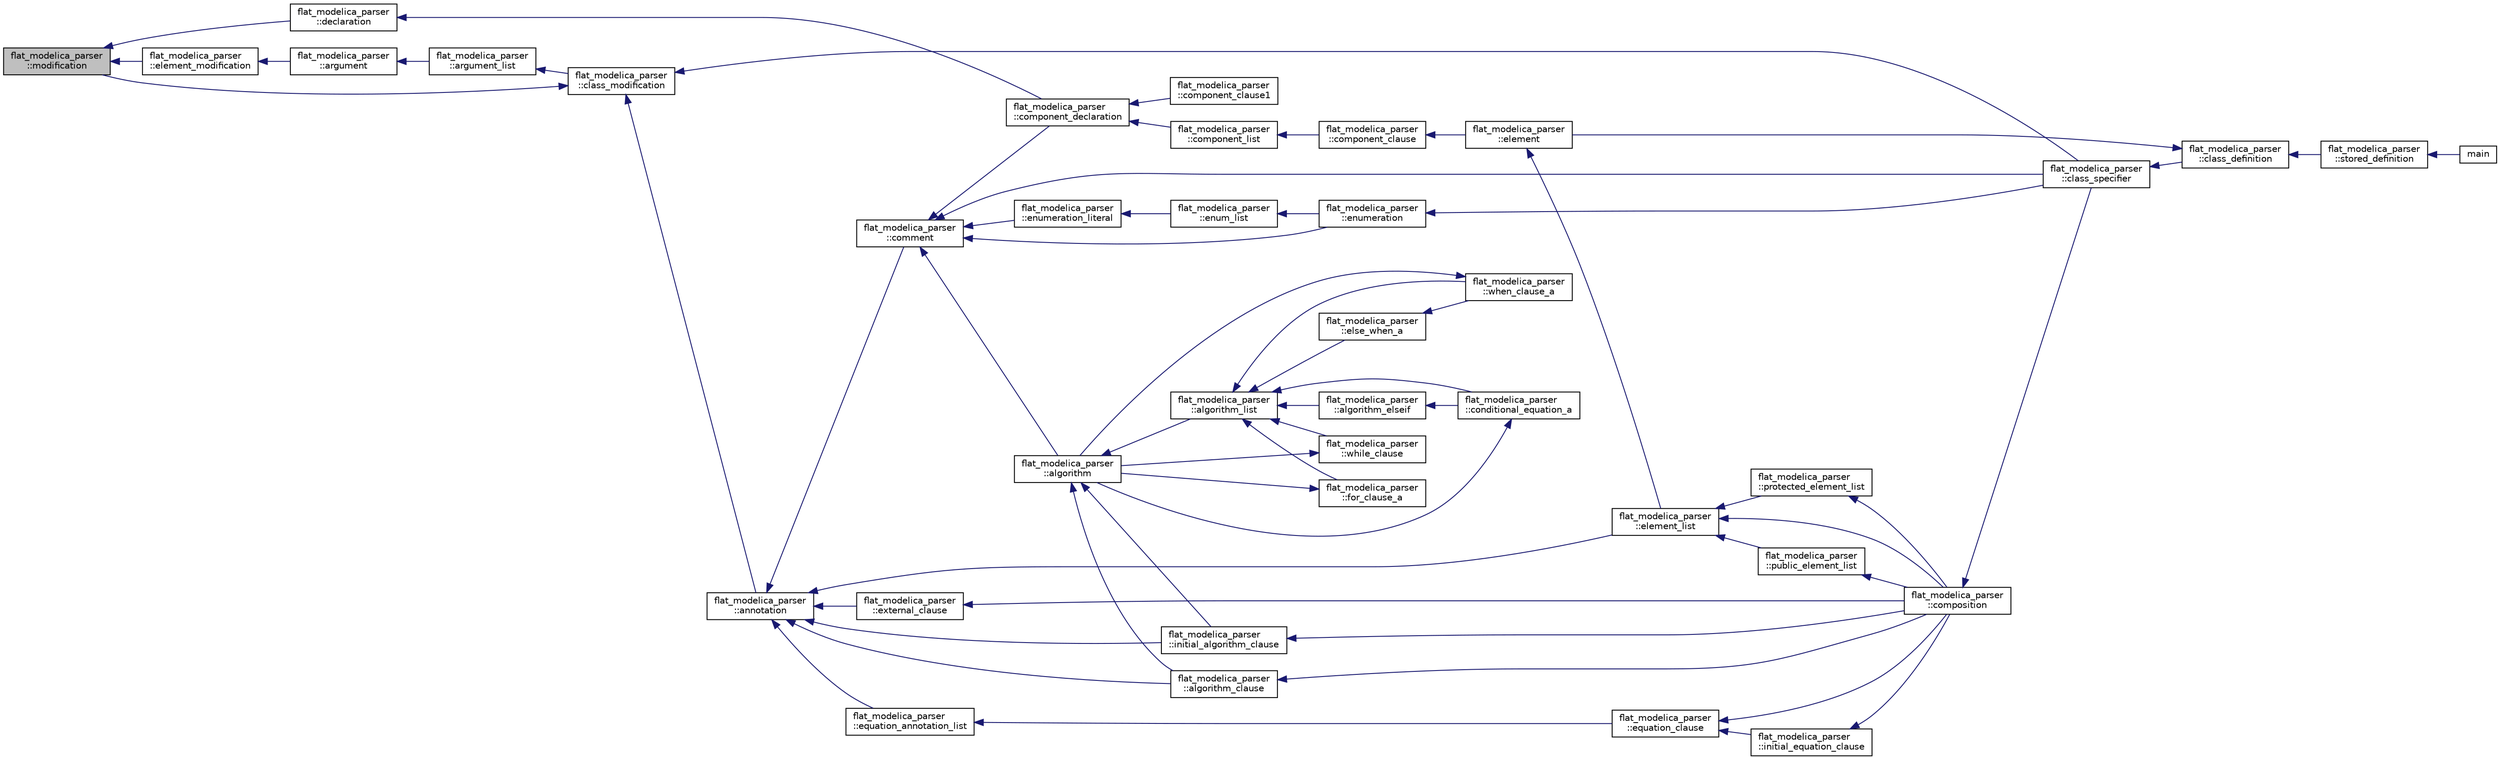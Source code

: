 digraph "flat_modelica_parser::modification"
{
  edge [fontname="Helvetica",fontsize="10",labelfontname="Helvetica",labelfontsize="10"];
  node [fontname="Helvetica",fontsize="10",shape=record];
  rankdir="LR";
  Node4907 [label="flat_modelica_parser\l::modification",height=0.2,width=0.4,color="black", fillcolor="grey75", style="filled", fontcolor="black"];
  Node4907 -> Node4908 [dir="back",color="midnightblue",fontsize="10",style="solid",fontname="Helvetica"];
  Node4908 [label="flat_modelica_parser\l::declaration",height=0.2,width=0.4,color="black", fillcolor="white", style="filled",URL="$d3/d1f/classflat__modelica__parser.html#a5305478e8fc81ac488f4594fe3565249"];
  Node4908 -> Node4909 [dir="back",color="midnightblue",fontsize="10",style="solid",fontname="Helvetica"];
  Node4909 [label="flat_modelica_parser\l::component_declaration",height=0.2,width=0.4,color="black", fillcolor="white", style="filled",URL="$d3/d1f/classflat__modelica__parser.html#aad1d8b0fdcb8be342d80102d6ef594d0"];
  Node4909 -> Node4910 [dir="back",color="midnightblue",fontsize="10",style="solid",fontname="Helvetica"];
  Node4910 [label="flat_modelica_parser\l::component_list",height=0.2,width=0.4,color="black", fillcolor="white", style="filled",URL="$d3/d1f/classflat__modelica__parser.html#a7df9b11d040b60e5b510771508747ad4"];
  Node4910 -> Node4911 [dir="back",color="midnightblue",fontsize="10",style="solid",fontname="Helvetica"];
  Node4911 [label="flat_modelica_parser\l::component_clause",height=0.2,width=0.4,color="black", fillcolor="white", style="filled",URL="$d3/d1f/classflat__modelica__parser.html#a9c9de7b446c5dd27d52850b61ca11e25"];
  Node4911 -> Node4912 [dir="back",color="midnightblue",fontsize="10",style="solid",fontname="Helvetica"];
  Node4912 [label="flat_modelica_parser\l::element",height=0.2,width=0.4,color="black", fillcolor="white", style="filled",URL="$d3/d1f/classflat__modelica__parser.html#a4aead98ef742685afccccc6e865248a7"];
  Node4912 -> Node4913 [dir="back",color="midnightblue",fontsize="10",style="solid",fontname="Helvetica"];
  Node4913 [label="flat_modelica_parser\l::element_list",height=0.2,width=0.4,color="black", fillcolor="white", style="filled",URL="$d3/d1f/classflat__modelica__parser.html#a16b9bdf942f4a225dc71a78329edfa87"];
  Node4913 -> Node4914 [dir="back",color="midnightblue",fontsize="10",style="solid",fontname="Helvetica"];
  Node4914 [label="flat_modelica_parser\l::composition",height=0.2,width=0.4,color="black", fillcolor="white", style="filled",URL="$d3/d1f/classflat__modelica__parser.html#a2501f477f2faf6b6fccebbc1f42645c4"];
  Node4914 -> Node4915 [dir="back",color="midnightblue",fontsize="10",style="solid",fontname="Helvetica"];
  Node4915 [label="flat_modelica_parser\l::class_specifier",height=0.2,width=0.4,color="black", fillcolor="white", style="filled",URL="$d3/d1f/classflat__modelica__parser.html#a3f84c213222246748b920c694e5901f5"];
  Node4915 -> Node4916 [dir="back",color="midnightblue",fontsize="10",style="solid",fontname="Helvetica"];
  Node4916 [label="flat_modelica_parser\l::class_definition",height=0.2,width=0.4,color="black", fillcolor="white", style="filled",URL="$d3/d1f/classflat__modelica__parser.html#a9f1df8b8a0739ffcbbed9510d7fe6b8a"];
  Node4916 -> Node4917 [dir="back",color="midnightblue",fontsize="10",style="solid",fontname="Helvetica"];
  Node4917 [label="flat_modelica_parser\l::stored_definition",height=0.2,width=0.4,color="black", fillcolor="white", style="filled",URL="$d3/d1f/classflat__modelica__parser.html#aa95bcbb8a14a1c88f7234ce7e6d5cfb1"];
  Node4917 -> Node4918 [dir="back",color="midnightblue",fontsize="10",style="solid",fontname="Helvetica"];
  Node4918 [label="main",height=0.2,width=0.4,color="black", fillcolor="white", style="filled",URL="$d7/d3c/tools_2xml_2flatmodelicaxml_2test_8cpp.html#a3c04138a5bfe5d72780bb7e82a18e627"];
  Node4916 -> Node4912 [dir="back",color="midnightblue",fontsize="10",style="solid",fontname="Helvetica"];
  Node4913 -> Node4919 [dir="back",color="midnightblue",fontsize="10",style="solid",fontname="Helvetica"];
  Node4919 [label="flat_modelica_parser\l::public_element_list",height=0.2,width=0.4,color="black", fillcolor="white", style="filled",URL="$d3/d1f/classflat__modelica__parser.html#a7465b558a8f69dea3c0355725f04bd38"];
  Node4919 -> Node4914 [dir="back",color="midnightblue",fontsize="10",style="solid",fontname="Helvetica"];
  Node4913 -> Node4920 [dir="back",color="midnightblue",fontsize="10",style="solid",fontname="Helvetica"];
  Node4920 [label="flat_modelica_parser\l::protected_element_list",height=0.2,width=0.4,color="black", fillcolor="white", style="filled",URL="$d3/d1f/classflat__modelica__parser.html#afada8342edf19fddff81826dfc422e73"];
  Node4920 -> Node4914 [dir="back",color="midnightblue",fontsize="10",style="solid",fontname="Helvetica"];
  Node4909 -> Node4921 [dir="back",color="midnightblue",fontsize="10",style="solid",fontname="Helvetica"];
  Node4921 [label="flat_modelica_parser\l::component_clause1",height=0.2,width=0.4,color="black", fillcolor="white", style="filled",URL="$d3/d1f/classflat__modelica__parser.html#af6c5c90546ea01baedddb1ab3cf85beb"];
  Node4907 -> Node4922 [dir="back",color="midnightblue",fontsize="10",style="solid",fontname="Helvetica"];
  Node4922 [label="flat_modelica_parser\l::element_modification",height=0.2,width=0.4,color="black", fillcolor="white", style="filled",URL="$d3/d1f/classflat__modelica__parser.html#accf40479800e2a58f61d3514564d3661"];
  Node4922 -> Node4923 [dir="back",color="midnightblue",fontsize="10",style="solid",fontname="Helvetica"];
  Node4923 [label="flat_modelica_parser\l::argument",height=0.2,width=0.4,color="black", fillcolor="white", style="filled",URL="$d3/d1f/classflat__modelica__parser.html#a84ef59a1c46833579328f154ce643875"];
  Node4923 -> Node4924 [dir="back",color="midnightblue",fontsize="10",style="solid",fontname="Helvetica"];
  Node4924 [label="flat_modelica_parser\l::argument_list",height=0.2,width=0.4,color="black", fillcolor="white", style="filled",URL="$d3/d1f/classflat__modelica__parser.html#a68e13a835ebc2c6e189466fb67993f2d"];
  Node4924 -> Node4925 [dir="back",color="midnightblue",fontsize="10",style="solid",fontname="Helvetica"];
  Node4925 [label="flat_modelica_parser\l::class_modification",height=0.2,width=0.4,color="black", fillcolor="white", style="filled",URL="$d3/d1f/classflat__modelica__parser.html#af7728cb4c3b392d8a437fefb83f697a0"];
  Node4925 -> Node4915 [dir="back",color="midnightblue",fontsize="10",style="solid",fontname="Helvetica"];
  Node4925 -> Node4926 [dir="back",color="midnightblue",fontsize="10",style="solid",fontname="Helvetica"];
  Node4926 [label="flat_modelica_parser\l::annotation",height=0.2,width=0.4,color="black", fillcolor="white", style="filled",URL="$d3/d1f/classflat__modelica__parser.html#a3e48a74260e0ea474ab16acb45ad6b78"];
  Node4926 -> Node4927 [dir="back",color="midnightblue",fontsize="10",style="solid",fontname="Helvetica"];
  Node4927 [label="flat_modelica_parser\l::comment",height=0.2,width=0.4,color="black", fillcolor="white", style="filled",URL="$d3/d1f/classflat__modelica__parser.html#ad7b4db7f3f7b2f3980eeaa1a30002d62"];
  Node4927 -> Node4915 [dir="back",color="midnightblue",fontsize="10",style="solid",fontname="Helvetica"];
  Node4927 -> Node4928 [dir="back",color="midnightblue",fontsize="10",style="solid",fontname="Helvetica"];
  Node4928 [label="flat_modelica_parser\l::enumeration",height=0.2,width=0.4,color="black", fillcolor="white", style="filled",URL="$d3/d1f/classflat__modelica__parser.html#a4b00d5be4cd6f9d09ac71e073d53ade6"];
  Node4928 -> Node4915 [dir="back",color="midnightblue",fontsize="10",style="solid",fontname="Helvetica"];
  Node4927 -> Node4929 [dir="back",color="midnightblue",fontsize="10",style="solid",fontname="Helvetica"];
  Node4929 [label="flat_modelica_parser\l::enumeration_literal",height=0.2,width=0.4,color="black", fillcolor="white", style="filled",URL="$d3/d1f/classflat__modelica__parser.html#a6f408706833a65ab898d5b43211d739c"];
  Node4929 -> Node4930 [dir="back",color="midnightblue",fontsize="10",style="solid",fontname="Helvetica"];
  Node4930 [label="flat_modelica_parser\l::enum_list",height=0.2,width=0.4,color="black", fillcolor="white", style="filled",URL="$d3/d1f/classflat__modelica__parser.html#aab84ae8f38d5ec652c3a6b014af71e3c"];
  Node4930 -> Node4928 [dir="back",color="midnightblue",fontsize="10",style="solid",fontname="Helvetica"];
  Node4927 -> Node4909 [dir="back",color="midnightblue",fontsize="10",style="solid",fontname="Helvetica"];
  Node4927 -> Node4931 [dir="back",color="midnightblue",fontsize="10",style="solid",fontname="Helvetica"];
  Node4931 [label="flat_modelica_parser\l::algorithm",height=0.2,width=0.4,color="black", fillcolor="white", style="filled",URL="$d3/d1f/classflat__modelica__parser.html#a9070be82572545c4f02f69a494bba5e7"];
  Node4931 -> Node4932 [dir="back",color="midnightblue",fontsize="10",style="solid",fontname="Helvetica"];
  Node4932 [label="flat_modelica_parser\l::initial_algorithm_clause",height=0.2,width=0.4,color="black", fillcolor="white", style="filled",URL="$d3/d1f/classflat__modelica__parser.html#ae5e8b60fc8de6821d45a7b1092c7e081"];
  Node4932 -> Node4914 [dir="back",color="midnightblue",fontsize="10",style="solid",fontname="Helvetica"];
  Node4931 -> Node4933 [dir="back",color="midnightblue",fontsize="10",style="solid",fontname="Helvetica"];
  Node4933 [label="flat_modelica_parser\l::algorithm_clause",height=0.2,width=0.4,color="black", fillcolor="white", style="filled",URL="$d3/d1f/classflat__modelica__parser.html#ab3364709611da0235acfe39df030b674"];
  Node4933 -> Node4914 [dir="back",color="midnightblue",fontsize="10",style="solid",fontname="Helvetica"];
  Node4931 -> Node4934 [dir="back",color="midnightblue",fontsize="10",style="solid",fontname="Helvetica"];
  Node4934 [label="flat_modelica_parser\l::algorithm_list",height=0.2,width=0.4,color="black", fillcolor="white", style="filled",URL="$d3/d1f/classflat__modelica__parser.html#a24452fe5045329b5e1f706d996031e01"];
  Node4934 -> Node4935 [dir="back",color="midnightblue",fontsize="10",style="solid",fontname="Helvetica"];
  Node4935 [label="flat_modelica_parser\l::conditional_equation_a",height=0.2,width=0.4,color="black", fillcolor="white", style="filled",URL="$d3/d1f/classflat__modelica__parser.html#a2602136424159a7550ecc615145a6288"];
  Node4935 -> Node4931 [dir="back",color="midnightblue",fontsize="10",style="solid",fontname="Helvetica"];
  Node4934 -> Node4936 [dir="back",color="midnightblue",fontsize="10",style="solid",fontname="Helvetica"];
  Node4936 [label="flat_modelica_parser\l::for_clause_a",height=0.2,width=0.4,color="black", fillcolor="white", style="filled",URL="$d3/d1f/classflat__modelica__parser.html#a698269ce15ea1247657c7dd9a5a60e1b"];
  Node4936 -> Node4931 [dir="back",color="midnightblue",fontsize="10",style="solid",fontname="Helvetica"];
  Node4934 -> Node4937 [dir="back",color="midnightblue",fontsize="10",style="solid",fontname="Helvetica"];
  Node4937 [label="flat_modelica_parser\l::while_clause",height=0.2,width=0.4,color="black", fillcolor="white", style="filled",URL="$d3/d1f/classflat__modelica__parser.html#a95d15eaea27582e0f25b7ab9fafb699f"];
  Node4937 -> Node4931 [dir="back",color="midnightblue",fontsize="10",style="solid",fontname="Helvetica"];
  Node4934 -> Node4938 [dir="back",color="midnightblue",fontsize="10",style="solid",fontname="Helvetica"];
  Node4938 [label="flat_modelica_parser\l::when_clause_a",height=0.2,width=0.4,color="black", fillcolor="white", style="filled",URL="$d3/d1f/classflat__modelica__parser.html#a6be53924c81a9a284b3fe6f026050a0e"];
  Node4938 -> Node4931 [dir="back",color="midnightblue",fontsize="10",style="solid",fontname="Helvetica"];
  Node4934 -> Node4939 [dir="back",color="midnightblue",fontsize="10",style="solid",fontname="Helvetica"];
  Node4939 [label="flat_modelica_parser\l::algorithm_elseif",height=0.2,width=0.4,color="black", fillcolor="white", style="filled",URL="$d3/d1f/classflat__modelica__parser.html#a3456253b3575cc9f216dcbffe63bc60a"];
  Node4939 -> Node4935 [dir="back",color="midnightblue",fontsize="10",style="solid",fontname="Helvetica"];
  Node4934 -> Node4940 [dir="back",color="midnightblue",fontsize="10",style="solid",fontname="Helvetica"];
  Node4940 [label="flat_modelica_parser\l::else_when_a",height=0.2,width=0.4,color="black", fillcolor="white", style="filled",URL="$d3/d1f/classflat__modelica__parser.html#aaf5cdf7d885fb99a89c1a97974181aeb"];
  Node4940 -> Node4938 [dir="back",color="midnightblue",fontsize="10",style="solid",fontname="Helvetica"];
  Node4926 -> Node4913 [dir="back",color="midnightblue",fontsize="10",style="solid",fontname="Helvetica"];
  Node4926 -> Node4932 [dir="back",color="midnightblue",fontsize="10",style="solid",fontname="Helvetica"];
  Node4926 -> Node4933 [dir="back",color="midnightblue",fontsize="10",style="solid",fontname="Helvetica"];
  Node4926 -> Node4941 [dir="back",color="midnightblue",fontsize="10",style="solid",fontname="Helvetica"];
  Node4941 [label="flat_modelica_parser\l::external_clause",height=0.2,width=0.4,color="black", fillcolor="white", style="filled",URL="$d3/d1f/classflat__modelica__parser.html#ab06ef9cc7c45446b4d84c2d0588e30f9"];
  Node4941 -> Node4914 [dir="back",color="midnightblue",fontsize="10",style="solid",fontname="Helvetica"];
  Node4926 -> Node4942 [dir="back",color="midnightblue",fontsize="10",style="solid",fontname="Helvetica"];
  Node4942 [label="flat_modelica_parser\l::equation_annotation_list",height=0.2,width=0.4,color="black", fillcolor="white", style="filled",URL="$d3/d1f/classflat__modelica__parser.html#add7148c6c8954da13155648bc2862be8"];
  Node4942 -> Node4943 [dir="back",color="midnightblue",fontsize="10",style="solid",fontname="Helvetica"];
  Node4943 [label="flat_modelica_parser\l::equation_clause",height=0.2,width=0.4,color="black", fillcolor="white", style="filled",URL="$d3/d1f/classflat__modelica__parser.html#ad6a9f4a4cc3f2797749cbed8b375262a"];
  Node4943 -> Node4914 [dir="back",color="midnightblue",fontsize="10",style="solid",fontname="Helvetica"];
  Node4943 -> Node4944 [dir="back",color="midnightblue",fontsize="10",style="solid",fontname="Helvetica"];
  Node4944 [label="flat_modelica_parser\l::initial_equation_clause",height=0.2,width=0.4,color="black", fillcolor="white", style="filled",URL="$d3/d1f/classflat__modelica__parser.html#aa665fdca40c465ab000395a50eb3d805"];
  Node4944 -> Node4914 [dir="back",color="midnightblue",fontsize="10",style="solid",fontname="Helvetica"];
  Node4925 -> Node4907 [dir="back",color="midnightblue",fontsize="10",style="solid",fontname="Helvetica"];
}
